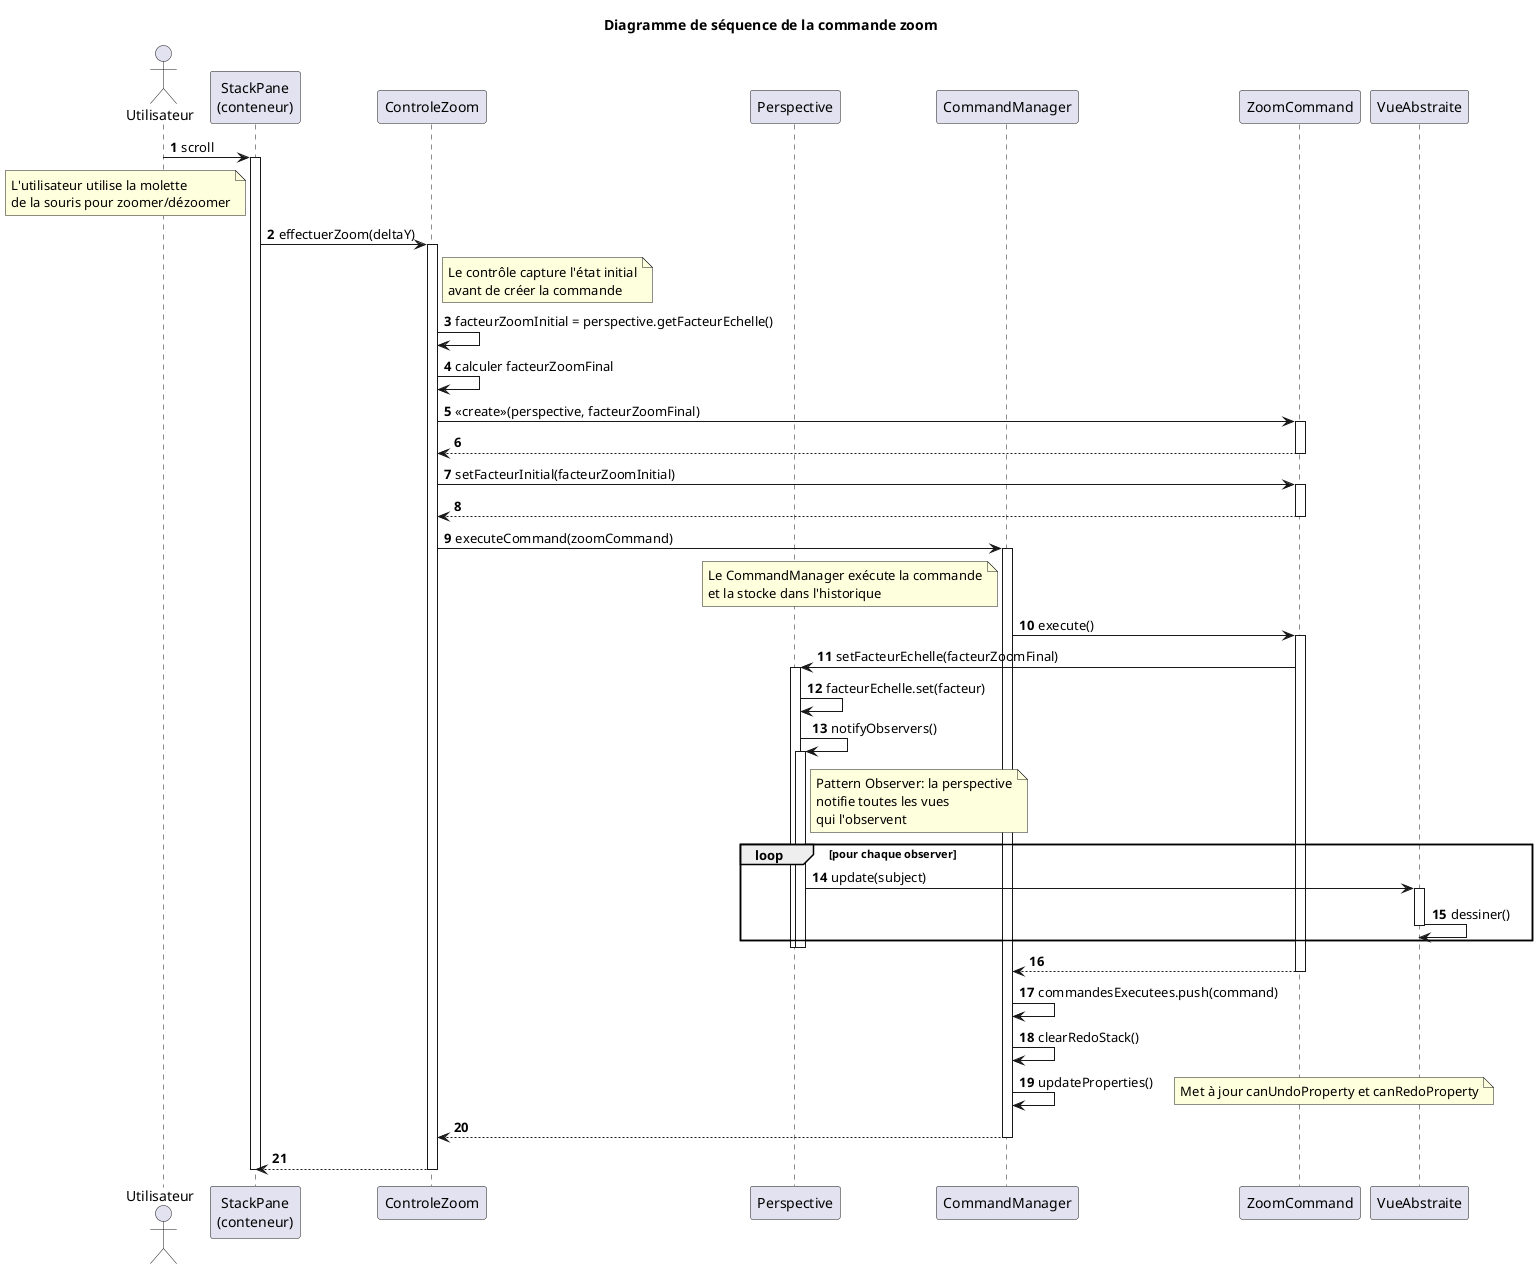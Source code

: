 @startuml
title Diagramme de séquence de la commande zoom
autonumber

actor Utilisateur
participant "StackPane\n(conteneur)" as Pane
participant "ControleZoom" as Controle
participant "Perspective" as Model
participant "CommandManager" as CmdMgr
participant "ZoomCommand" as Cmd
participant "VueAbstraite" as Vue

Utilisateur -> Pane : scroll
activate Pane
    note left of Pane
        L'utilisateur utilise la molette
        de la souris pour zoomer/dézoomer
    end note

    Pane -> Controle : effectuerZoom(deltaY)
    activate Controle
        note right of Controle
            Le contrôle capture l'état initial
            avant de créer la commande
        end note

        Controle -> Controle : facteurZoomInitial = perspective.getFacteurEchelle()
        Controle -> Controle : calculer facteurZoomFinal

        Controle -> Cmd : <<create>>(perspective, facteurZoomFinal)
        activate Cmd
            Cmd --> Controle
        deactivate Cmd

        Controle -> Cmd : setFacteurInitial(facteurZoomInitial)
        activate Cmd
            Cmd --> Controle
        deactivate Cmd

        Controle -> CmdMgr : executeCommand(zoomCommand)
        activate CmdMgr
            note left of CmdMgr
                Le CommandManager exécute la commande
                et la stocke dans l'historique
            end note

            CmdMgr -> Cmd : execute()
            activate Cmd
                Cmd -> Model : setFacteurEchelle(facteurZoomFinal)
                activate Model
                    Model -> Model : facteurEchelle.set(facteur)
                    Model -> Model : notifyObservers()
                    activate Model
                        note right of Model
                            Pattern Observer: la perspective
                            notifie toutes les vues
                            qui l'observent
                        end note

                        loop pour chaque observer
                            Model -> Vue : update(subject)
                            activate Vue
                                Vue -> Vue : dessiner()
                            deactivate Vue
                        end
                    deactivate Model
                deactivate Model
                Cmd --> CmdMgr
            deactivate Cmd

            CmdMgr -> CmdMgr : commandesExecutees.push(command)
            CmdMgr -> CmdMgr : clearRedoStack()
            CmdMgr -> CmdMgr : updateProperties()
            note right: Met à jour canUndoProperty et canRedoProperty
            CmdMgr --> Controle
        deactivate CmdMgr
        Controle --> Pane
    deactivate Controle
deactivate Pane

@enduml